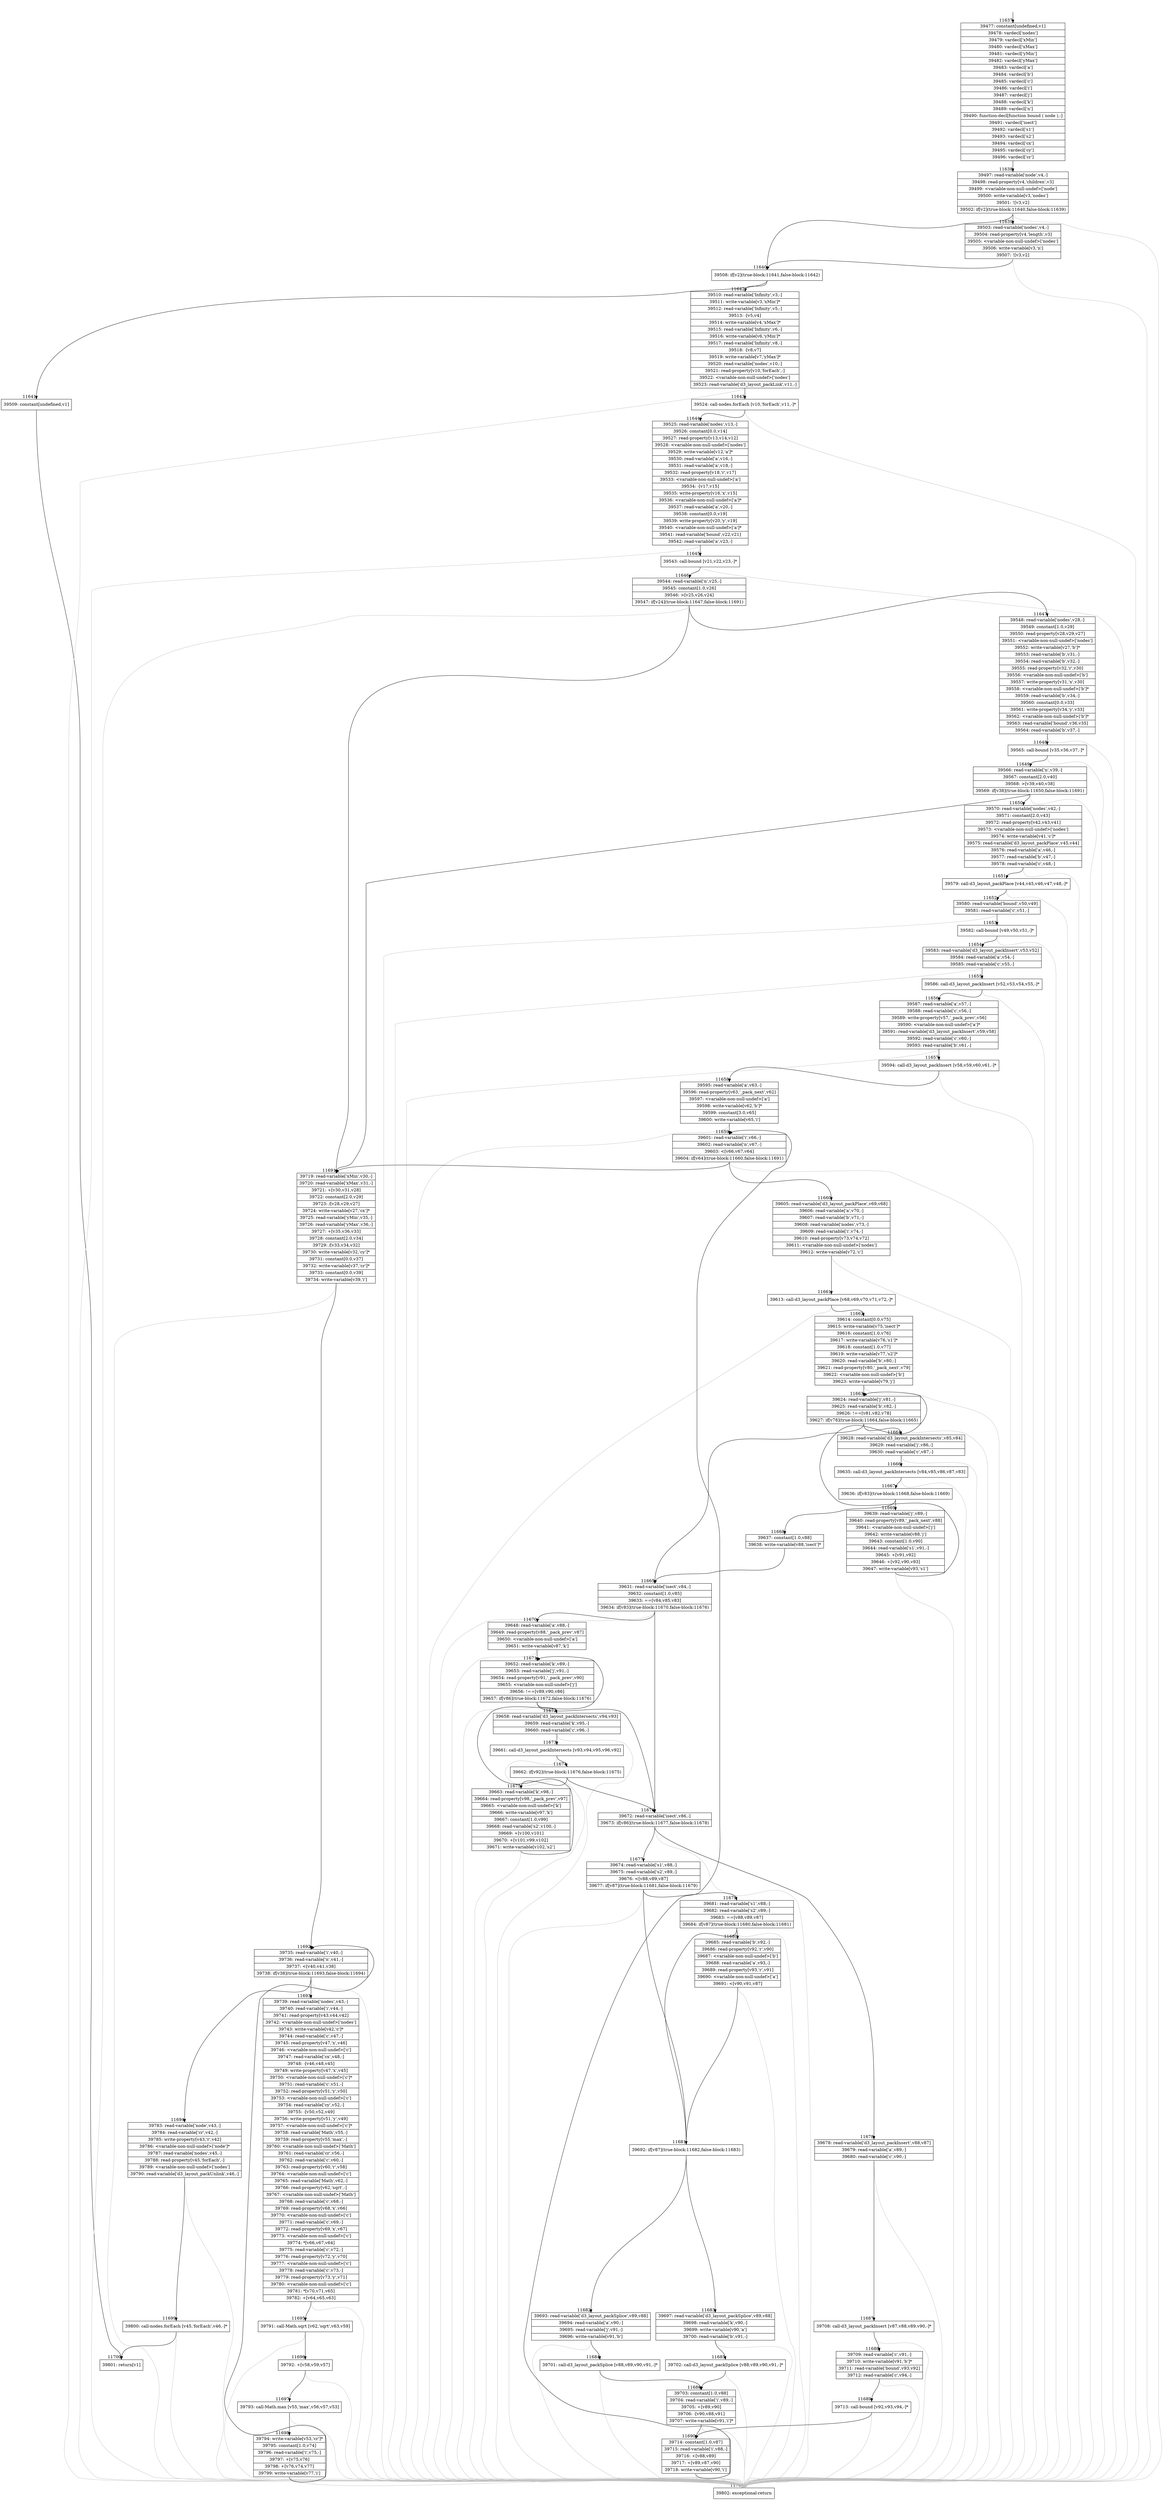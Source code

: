 digraph {
rankdir="TD"
BB_entry1077[shape=none,label=""];
BB_entry1077 -> BB11637 [tailport=s, headport=n, headlabel="    11637"]
BB11637 [shape=record label="{39477: constant[undefined,v1]|39478: vardecl['nodes']|39479: vardecl['xMin']|39480: vardecl['xMax']|39481: vardecl['yMin']|39482: vardecl['yMax']|39483: vardecl['a']|39484: vardecl['b']|39485: vardecl['c']|39486: vardecl['i']|39487: vardecl['j']|39488: vardecl['k']|39489: vardecl['n']|39490: function-decl[function bound ( node ),-]|39491: vardecl['isect']|39492: vardecl['s1']|39493: vardecl['s2']|39494: vardecl['cx']|39495: vardecl['cy']|39496: vardecl['cr']}" ] 
BB11637 -> BB11638 [tailport=s, headport=n, headlabel="      11638"]
BB11638 [shape=record label="{39497: read-variable['node',v4,-]|39498: read-property[v4,'children',v3]|39499: \<variable-non-null-undef\>['node']|39500: write-variable[v3,'nodes']|39501: ![v3,v2]|39502: if[v2](true-block:11640,false-block:11639)}" ] 
BB11638 -> BB11640 [tailport=s, headport=n, headlabel="      11640"]
BB11638 -> BB11639 [tailport=s, headport=n, headlabel="      11639"]
BB11638 -> BB11701 [tailport=s, headport=n, color=gray, headlabel="      11701"]
BB11639 [shape=record label="{39503: read-variable['nodes',v4,-]|39504: read-property[v4,'length',v3]|39505: \<variable-non-null-undef\>['nodes']|39506: write-variable[v3,'n']|39507: ![v3,v2]}" ] 
BB11639 -> BB11640 [tailport=s, headport=n]
BB11639 -> BB11701 [tailport=s, headport=n, color=gray]
BB11640 [shape=record label="{39508: if[v2](true-block:11641,false-block:11642)}" ] 
BB11640 -> BB11641 [tailport=s, headport=n, headlabel="      11641"]
BB11640 -> BB11642 [tailport=s, headport=n, headlabel="      11642"]
BB11641 [shape=record label="{39509: constant[undefined,v1]}" ] 
BB11641 -> BB11700 [tailport=s, headport=n, headlabel="      11700"]
BB11642 [shape=record label="{39510: read-variable['Infinity',v3,-]|39511: write-variable[v3,'xMin']*|39512: read-variable['Infinity',v5,-]|39513: -[v5,v4]|39514: write-variable[v4,'xMax']*|39515: read-variable['Infinity',v6,-]|39516: write-variable[v6,'yMin']*|39517: read-variable['Infinity',v8,-]|39518: -[v8,v7]|39519: write-variable[v7,'yMax']*|39520: read-variable['nodes',v10,-]|39521: read-property[v10,'forEach',-]|39522: \<variable-non-null-undef\>['nodes']|39523: read-variable['d3_layout_packLink',v11,-]}" ] 
BB11642 -> BB11643 [tailport=s, headport=n, headlabel="      11643"]
BB11642 -> BB11701 [tailport=s, headport=n, color=gray]
BB11643 [shape=record label="{39524: call-nodes.forEach [v10,'forEach',v11,-]*}" ] 
BB11643 -> BB11644 [tailport=s, headport=n, headlabel="      11644"]
BB11643 -> BB11701 [tailport=s, headport=n, color=gray]
BB11644 [shape=record label="{39525: read-variable['nodes',v13,-]|39526: constant[0.0,v14]|39527: read-property[v13,v14,v12]|39528: \<variable-non-null-undef\>['nodes']|39529: write-variable[v12,'a']*|39530: read-variable['a',v16,-]|39531: read-variable['a',v18,-]|39532: read-property[v18,'r',v17]|39533: \<variable-non-null-undef\>['a']|39534: -[v17,v15]|39535: write-property[v16,'x',v15]|39536: \<variable-non-null-undef\>['a']*|39537: read-variable['a',v20,-]|39538: constant[0.0,v19]|39539: write-property[v20,'y',v19]|39540: \<variable-non-null-undef\>['a']*|39541: read-variable['bound',v22,v21]|39542: read-variable['a',v23,-]}" ] 
BB11644 -> BB11645 [tailport=s, headport=n, headlabel="      11645"]
BB11644 -> BB11701 [tailport=s, headport=n, color=gray]
BB11645 [shape=record label="{39543: call-bound [v21,v22,v23,-]*}" ] 
BB11645 -> BB11646 [tailport=s, headport=n, headlabel="      11646"]
BB11645 -> BB11701 [tailport=s, headport=n, color=gray]
BB11646 [shape=record label="{39544: read-variable['n',v25,-]|39545: constant[1.0,v26]|39546: \>[v25,v26,v24]|39547: if[v24](true-block:11647,false-block:11691)}" ] 
BB11646 -> BB11647 [tailport=s, headport=n, headlabel="      11647"]
BB11646 -> BB11691 [tailport=s, headport=n, headlabel="      11691"]
BB11646 -> BB11701 [tailport=s, headport=n, color=gray]
BB11647 [shape=record label="{39548: read-variable['nodes',v28,-]|39549: constant[1.0,v29]|39550: read-property[v28,v29,v27]|39551: \<variable-non-null-undef\>['nodes']|39552: write-variable[v27,'b']*|39553: read-variable['b',v31,-]|39554: read-variable['b',v32,-]|39555: read-property[v32,'r',v30]|39556: \<variable-non-null-undef\>['b']|39557: write-property[v31,'x',v30]|39558: \<variable-non-null-undef\>['b']*|39559: read-variable['b',v34,-]|39560: constant[0.0,v33]|39561: write-property[v34,'y',v33]|39562: \<variable-non-null-undef\>['b']*|39563: read-variable['bound',v36,v35]|39564: read-variable['b',v37,-]}" ] 
BB11647 -> BB11648 [tailport=s, headport=n, headlabel="      11648"]
BB11647 -> BB11701 [tailport=s, headport=n, color=gray]
BB11648 [shape=record label="{39565: call-bound [v35,v36,v37,-]*}" ] 
BB11648 -> BB11649 [tailport=s, headport=n, headlabel="      11649"]
BB11648 -> BB11701 [tailport=s, headport=n, color=gray]
BB11649 [shape=record label="{39566: read-variable['n',v39,-]|39567: constant[2.0,v40]|39568: \>[v39,v40,v38]|39569: if[v38](true-block:11650,false-block:11691)}" ] 
BB11649 -> BB11650 [tailport=s, headport=n, headlabel="      11650"]
BB11649 -> BB11691 [tailport=s, headport=n]
BB11649 -> BB11701 [tailport=s, headport=n, color=gray]
BB11650 [shape=record label="{39570: read-variable['nodes',v42,-]|39571: constant[2.0,v43]|39572: read-property[v42,v43,v41]|39573: \<variable-non-null-undef\>['nodes']|39574: write-variable[v41,'c']*|39575: read-variable['d3_layout_packPlace',v45,v44]|39576: read-variable['a',v46,-]|39577: read-variable['b',v47,-]|39578: read-variable['c',v48,-]}" ] 
BB11650 -> BB11651 [tailport=s, headport=n, headlabel="      11651"]
BB11650 -> BB11701 [tailport=s, headport=n, color=gray]
BB11651 [shape=record label="{39579: call-d3_layout_packPlace [v44,v45,v46,v47,v48,-]*}" ] 
BB11651 -> BB11652 [tailport=s, headport=n, headlabel="      11652"]
BB11651 -> BB11701 [tailport=s, headport=n, color=gray]
BB11652 [shape=record label="{39580: read-variable['bound',v50,v49]|39581: read-variable['c',v51,-]}" ] 
BB11652 -> BB11653 [tailport=s, headport=n, headlabel="      11653"]
BB11652 -> BB11701 [tailport=s, headport=n, color=gray]
BB11653 [shape=record label="{39582: call-bound [v49,v50,v51,-]*}" ] 
BB11653 -> BB11654 [tailport=s, headport=n, headlabel="      11654"]
BB11653 -> BB11701 [tailport=s, headport=n, color=gray]
BB11654 [shape=record label="{39583: read-variable['d3_layout_packInsert',v53,v52]|39584: read-variable['a',v54,-]|39585: read-variable['c',v55,-]}" ] 
BB11654 -> BB11655 [tailport=s, headport=n, headlabel="      11655"]
BB11654 -> BB11701 [tailport=s, headport=n, color=gray]
BB11655 [shape=record label="{39586: call-d3_layout_packInsert [v52,v53,v54,v55,-]*}" ] 
BB11655 -> BB11656 [tailport=s, headport=n, headlabel="      11656"]
BB11655 -> BB11701 [tailport=s, headport=n, color=gray]
BB11656 [shape=record label="{39587: read-variable['a',v57,-]|39588: read-variable['c',v56,-]|39589: write-property[v57,'_pack_prev',v56]|39590: \<variable-non-null-undef\>['a']*|39591: read-variable['d3_layout_packInsert',v59,v58]|39592: read-variable['c',v60,-]|39593: read-variable['b',v61,-]}" ] 
BB11656 -> BB11657 [tailport=s, headport=n, headlabel="      11657"]
BB11656 -> BB11701 [tailport=s, headport=n, color=gray]
BB11657 [shape=record label="{39594: call-d3_layout_packInsert [v58,v59,v60,v61,-]*}" ] 
BB11657 -> BB11658 [tailport=s, headport=n, headlabel="      11658"]
BB11657 -> BB11701 [tailport=s, headport=n, color=gray]
BB11658 [shape=record label="{39595: read-variable['a',v63,-]|39596: read-property[v63,'_pack_next',v62]|39597: \<variable-non-null-undef\>['a']|39598: write-variable[v62,'b']*|39599: constant[3.0,v65]|39600: write-variable[v65,'i']}" ] 
BB11658 -> BB11659 [tailport=s, headport=n, headlabel="      11659"]
BB11658 -> BB11701 [tailport=s, headport=n, color=gray]
BB11659 [shape=record label="{39601: read-variable['i',v66,-]|39602: read-variable['n',v67,-]|39603: \<[v66,v67,v64]|39604: if[v64](true-block:11660,false-block:11691)}" ] 
BB11659 -> BB11660 [tailport=s, headport=n, headlabel="      11660"]
BB11659 -> BB11691 [tailport=s, headport=n]
BB11659 -> BB11701 [tailport=s, headport=n, color=gray]
BB11660 [shape=record label="{39605: read-variable['d3_layout_packPlace',v69,v68]|39606: read-variable['a',v70,-]|39607: read-variable['b',v71,-]|39608: read-variable['nodes',v73,-]|39609: read-variable['i',v74,-]|39610: read-property[v73,v74,v72]|39611: \<variable-non-null-undef\>['nodes']|39612: write-variable[v72,'c']}" ] 
BB11660 -> BB11661 [tailport=s, headport=n, headlabel="      11661"]
BB11660 -> BB11701 [tailport=s, headport=n, color=gray]
BB11661 [shape=record label="{39613: call-d3_layout_packPlace [v68,v69,v70,v71,v72,-]*}" ] 
BB11661 -> BB11662 [tailport=s, headport=n, headlabel="      11662"]
BB11661 -> BB11701 [tailport=s, headport=n, color=gray]
BB11662 [shape=record label="{39614: constant[0.0,v75]|39615: write-variable[v75,'isect']*|39616: constant[1.0,v76]|39617: write-variable[v76,'s1']*|39618: constant[1.0,v77]|39619: write-variable[v77,'s2']*|39620: read-variable['b',v80,-]|39621: read-property[v80,'_pack_next',v79]|39622: \<variable-non-null-undef\>['b']|39623: write-variable[v79,'j']}" ] 
BB11662 -> BB11663 [tailport=s, headport=n, headlabel="      11663"]
BB11662 -> BB11701 [tailport=s, headport=n, color=gray]
BB11663 [shape=record label="{39624: read-variable['j',v81,-]|39625: read-variable['b',v82,-]|39626: !==[v81,v82,v78]|39627: if[v78](true-block:11664,false-block:11665)}" ] 
BB11663 -> BB11664 [tailport=s, headport=n, headlabel="      11664"]
BB11663 -> BB11665 [tailport=s, headport=n, headlabel="      11665"]
BB11663 -> BB11701 [tailport=s, headport=n, color=gray]
BB11664 [shape=record label="{39628: read-variable['d3_layout_packIntersects',v85,v84]|39629: read-variable['j',v86,-]|39630: read-variable['c',v87,-]}" ] 
BB11664 -> BB11666 [tailport=s, headport=n, headlabel="      11666"]
BB11664 -> BB11701 [tailport=s, headport=n, color=gray]
BB11665 [shape=record label="{39631: read-variable['isect',v84,-]|39632: constant[1.0,v85]|39633: ==[v84,v85,v83]|39634: if[v83](true-block:11670,false-block:11676)}" ] 
BB11665 -> BB11670 [tailport=s, headport=n, headlabel="      11670"]
BB11665 -> BB11676 [tailport=s, headport=n, headlabel="      11676"]
BB11665 -> BB11701 [tailport=s, headport=n, color=gray]
BB11666 [shape=record label="{39635: call-d3_layout_packIntersects [v84,v85,v86,v87,v83]}" ] 
BB11666 -> BB11667 [tailport=s, headport=n, headlabel="      11667"]
BB11666 -> BB11701 [tailport=s, headport=n, color=gray]
BB11667 [shape=record label="{39636: if[v83](true-block:11668,false-block:11669)}" ] 
BB11667 -> BB11668 [tailport=s, headport=n, headlabel="      11668"]
BB11667 -> BB11669 [tailport=s, headport=n, headlabel="      11669"]
BB11668 [shape=record label="{39637: constant[1.0,v88]|39638: write-variable[v88,'isect']*}" ] 
BB11668 -> BB11665 [tailport=s, headport=n]
BB11669 [shape=record label="{39639: read-variable['j',v89,-]|39640: read-property[v89,'_pack_next',v88]|39641: \<variable-non-null-undef\>['j']|39642: write-variable[v88,'j']|39643: constant[1.0,v90]|39644: read-variable['s1',v91,-]|39645: +[v91,v92]|39646: +[v92,v90,v93]|39647: write-variable[v93,'s1']}" ] 
BB11669 -> BB11663 [tailport=s, headport=n]
BB11669 -> BB11701 [tailport=s, headport=n, color=gray]
BB11670 [shape=record label="{39648: read-variable['a',v88,-]|39649: read-property[v88,'_pack_prev',v87]|39650: \<variable-non-null-undef\>['a']|39651: write-variable[v87,'k']}" ] 
BB11670 -> BB11671 [tailport=s, headport=n, headlabel="      11671"]
BB11670 -> BB11701 [tailport=s, headport=n, color=gray]
BB11671 [shape=record label="{39652: read-variable['k',v89,-]|39653: read-variable['j',v91,-]|39654: read-property[v91,'_pack_prev',v90]|39655: \<variable-non-null-undef\>['j']|39656: !==[v89,v90,v86]|39657: if[v86](true-block:11672,false-block:11676)}" ] 
BB11671 -> BB11672 [tailport=s, headport=n, headlabel="      11672"]
BB11671 -> BB11676 [tailport=s, headport=n]
BB11671 -> BB11701 [tailport=s, headport=n, color=gray]
BB11672 [shape=record label="{39658: read-variable['d3_layout_packIntersects',v94,v93]|39659: read-variable['k',v95,-]|39660: read-variable['c',v96,-]}" ] 
BB11672 -> BB11673 [tailport=s, headport=n, headlabel="      11673"]
BB11672 -> BB11701 [tailport=s, headport=n, color=gray]
BB11673 [shape=record label="{39661: call-d3_layout_packIntersects [v93,v94,v95,v96,v92]}" ] 
BB11673 -> BB11674 [tailport=s, headport=n, headlabel="      11674"]
BB11673 -> BB11701 [tailport=s, headport=n, color=gray]
BB11674 [shape=record label="{39662: if[v92](true-block:11676,false-block:11675)}" ] 
BB11674 -> BB11676 [tailport=s, headport=n]
BB11674 -> BB11675 [tailport=s, headport=n, headlabel="      11675"]
BB11675 [shape=record label="{39663: read-variable['k',v98,-]|39664: read-property[v98,'_pack_prev',v97]|39665: \<variable-non-null-undef\>['k']|39666: write-variable[v97,'k']|39667: constant[1.0,v99]|39668: read-variable['s2',v100,-]|39669: +[v100,v101]|39670: +[v101,v99,v102]|39671: write-variable[v102,'s2']}" ] 
BB11675 -> BB11671 [tailport=s, headport=n]
BB11675 -> BB11701 [tailport=s, headport=n, color=gray]
BB11676 [shape=record label="{39672: read-variable['isect',v86,-]|39673: if[v86](true-block:11677,false-block:11678)}" ] 
BB11676 -> BB11677 [tailport=s, headport=n, headlabel="      11677"]
BB11676 -> BB11678 [tailport=s, headport=n, headlabel="      11678"]
BB11676 -> BB11701 [tailport=s, headport=n, color=gray]
BB11677 [shape=record label="{39674: read-variable['s1',v88,-]|39675: read-variable['s2',v89,-]|39676: \<[v88,v89,v87]|39677: if[v87](true-block:11681,false-block:11679)}" ] 
BB11677 -> BB11681 [tailport=s, headport=n, headlabel="      11681"]
BB11677 -> BB11679 [tailport=s, headport=n, headlabel="      11679"]
BB11677 -> BB11701 [tailport=s, headport=n, color=gray]
BB11678 [shape=record label="{39678: read-variable['d3_layout_packInsert',v88,v87]|39679: read-variable['a',v89,-]|39680: read-variable['c',v90,-]}" ] 
BB11678 -> BB11687 [tailport=s, headport=n, headlabel="      11687"]
BB11678 -> BB11701 [tailport=s, headport=n, color=gray]
BB11679 [shape=record label="{39681: read-variable['s1',v88,-]|39682: read-variable['s2',v89,-]|39683: ==[v88,v89,v87]|39684: if[v87](true-block:11680,false-block:11681)}" ] 
BB11679 -> BB11681 [tailport=s, headport=n]
BB11679 -> BB11680 [tailport=s, headport=n, headlabel="      11680"]
BB11679 -> BB11701 [tailport=s, headport=n, color=gray]
BB11680 [shape=record label="{39685: read-variable['b',v92,-]|39686: read-property[v92,'r',v90]|39687: \<variable-non-null-undef\>['b']|39688: read-variable['a',v93,-]|39689: read-property[v93,'r',v91]|39690: \<variable-non-null-undef\>['a']|39691: \<[v90,v91,v87]}" ] 
BB11680 -> BB11681 [tailport=s, headport=n]
BB11680 -> BB11701 [tailport=s, headport=n, color=gray]
BB11681 [shape=record label="{39692: if[v87](true-block:11682,false-block:11683)}" ] 
BB11681 -> BB11682 [tailport=s, headport=n, headlabel="      11682"]
BB11681 -> BB11683 [tailport=s, headport=n, headlabel="      11683"]
BB11682 [shape=record label="{39693: read-variable['d3_layout_packSplice',v89,v88]|39694: read-variable['a',v90,-]|39695: read-variable['j',v91,-]|39696: write-variable[v91,'b']}" ] 
BB11682 -> BB11684 [tailport=s, headport=n, headlabel="      11684"]
BB11682 -> BB11701 [tailport=s, headport=n, color=gray]
BB11683 [shape=record label="{39697: read-variable['d3_layout_packSplice',v89,v88]|39698: read-variable['k',v90,-]|39699: write-variable[v90,'a']|39700: read-variable['b',v91,-]}" ] 
BB11683 -> BB11685 [tailport=s, headport=n, headlabel="      11685"]
BB11683 -> BB11701 [tailport=s, headport=n, color=gray]
BB11684 [shape=record label="{39701: call-d3_layout_packSplice [v88,v89,v90,v91,-]*}" ] 
BB11684 -> BB11686 [tailport=s, headport=n, headlabel="      11686"]
BB11684 -> BB11701 [tailport=s, headport=n, color=gray]
BB11685 [shape=record label="{39702: call-d3_layout_packSplice [v88,v89,v90,v91,-]*}" ] 
BB11685 -> BB11686 [tailport=s, headport=n]
BB11685 -> BB11701 [tailport=s, headport=n, color=gray]
BB11686 [shape=record label="{39703: constant[1.0,v88]|39704: read-variable['i',v89,-]|39705: +[v89,v90]|39706: -[v90,v88,v91]|39707: write-variable[v91,'i']*}" ] 
BB11686 -> BB11690 [tailport=s, headport=n, headlabel="      11690"]
BB11686 -> BB11701 [tailport=s, headport=n, color=gray]
BB11687 [shape=record label="{39708: call-d3_layout_packInsert [v87,v88,v89,v90,-]*}" ] 
BB11687 -> BB11688 [tailport=s, headport=n, headlabel="      11688"]
BB11687 -> BB11701 [tailport=s, headport=n, color=gray]
BB11688 [shape=record label="{39709: read-variable['c',v91,-]|39710: write-variable[v91,'b']*|39711: read-variable['bound',v93,v92]|39712: read-variable['c',v94,-]}" ] 
BB11688 -> BB11689 [tailport=s, headport=n, headlabel="      11689"]
BB11688 -> BB11701 [tailport=s, headport=n, color=gray]
BB11689 [shape=record label="{39713: call-bound [v92,v93,v94,-]*}" ] 
BB11689 -> BB11690 [tailport=s, headport=n]
BB11689 -> BB11701 [tailport=s, headport=n, color=gray]
BB11690 [shape=record label="{39714: constant[1.0,v87]|39715: read-variable['i',v88,-]|39716: +[v88,v89]|39717: +[v89,v87,v90]|39718: write-variable[v90,'i']}" ] 
BB11690 -> BB11659 [tailport=s, headport=n]
BB11690 -> BB11701 [tailport=s, headport=n, color=gray]
BB11691 [shape=record label="{39719: read-variable['xMin',v30,-]|39720: read-variable['xMax',v31,-]|39721: +[v30,v31,v28]|39722: constant[2.0,v29]|39723: /[v28,v29,v27]|39724: write-variable[v27,'cx']*|39725: read-variable['yMin',v35,-]|39726: read-variable['yMax',v36,-]|39727: +[v35,v36,v33]|39728: constant[2.0,v34]|39729: /[v33,v34,v32]|39730: write-variable[v32,'cy']*|39731: constant[0.0,v37]|39732: write-variable[v37,'cr']*|39733: constant[0.0,v39]|39734: write-variable[v39,'i']}" ] 
BB11691 -> BB11692 [tailport=s, headport=n, headlabel="      11692"]
BB11691 -> BB11701 [tailport=s, headport=n, color=gray]
BB11692 [shape=record label="{39735: read-variable['i',v40,-]|39736: read-variable['n',v41,-]|39737: \<[v40,v41,v38]|39738: if[v38](true-block:11693,false-block:11694)}" ] 
BB11692 -> BB11693 [tailport=s, headport=n, headlabel="      11693"]
BB11692 -> BB11694 [tailport=s, headport=n, headlabel="      11694"]
BB11692 -> BB11701 [tailport=s, headport=n, color=gray]
BB11693 [shape=record label="{39739: read-variable['nodes',v43,-]|39740: read-variable['i',v44,-]|39741: read-property[v43,v44,v42]|39742: \<variable-non-null-undef\>['nodes']|39743: write-variable[v42,'c']*|39744: read-variable['c',v47,-]|39745: read-property[v47,'x',v46]|39746: \<variable-non-null-undef\>['c']|39747: read-variable['cx',v48,-]|39748: -[v46,v48,v45]|39749: write-property[v47,'x',v45]|39750: \<variable-non-null-undef\>['c']*|39751: read-variable['c',v51,-]|39752: read-property[v51,'y',v50]|39753: \<variable-non-null-undef\>['c']|39754: read-variable['cy',v52,-]|39755: -[v50,v52,v49]|39756: write-property[v51,'y',v49]|39757: \<variable-non-null-undef\>['c']*|39758: read-variable['Math',v55,-]|39759: read-property[v55,'max',-]|39760: \<variable-non-null-undef\>['Math']|39761: read-variable['cr',v56,-]|39762: read-variable['c',v60,-]|39763: read-property[v60,'r',v58]|39764: \<variable-non-null-undef\>['c']|39765: read-variable['Math',v62,-]|39766: read-property[v62,'sqrt',-]|39767: \<variable-non-null-undef\>['Math']|39768: read-variable['c',v68,-]|39769: read-property[v68,'x',v66]|39770: \<variable-non-null-undef\>['c']|39771: read-variable['c',v69,-]|39772: read-property[v69,'x',v67]|39773: \<variable-non-null-undef\>['c']|39774: *[v66,v67,v64]|39775: read-variable['c',v72,-]|39776: read-property[v72,'y',v70]|39777: \<variable-non-null-undef\>['c']|39778: read-variable['c',v73,-]|39779: read-property[v73,'y',v71]|39780: \<variable-non-null-undef\>['c']|39781: *[v70,v71,v65]|39782: +[v64,v65,v63]}" ] 
BB11693 -> BB11695 [tailport=s, headport=n, headlabel="      11695"]
BB11693 -> BB11701 [tailport=s, headport=n, color=gray]
BB11694 [shape=record label="{39783: read-variable['node',v43,-]|39784: read-variable['cr',v42,-]|39785: write-property[v43,'r',v42]|39786: \<variable-non-null-undef\>['node']*|39787: read-variable['nodes',v45,-]|39788: read-property[v45,'forEach',-]|39789: \<variable-non-null-undef\>['nodes']|39790: read-variable['d3_layout_packUnlink',v46,-]}" ] 
BB11694 -> BB11699 [tailport=s, headport=n, headlabel="      11699"]
BB11694 -> BB11701 [tailport=s, headport=n, color=gray]
BB11695 [shape=record label="{39791: call-Math.sqrt [v62,'sqrt',v63,v59]}" ] 
BB11695 -> BB11696 [tailport=s, headport=n, headlabel="      11696"]
BB11695 -> BB11701 [tailport=s, headport=n, color=gray]
BB11696 [shape=record label="{39792: +[v58,v59,v57]}" ] 
BB11696 -> BB11697 [tailport=s, headport=n, headlabel="      11697"]
BB11696 -> BB11701 [tailport=s, headport=n, color=gray]
BB11697 [shape=record label="{39793: call-Math.max [v55,'max',v56,v57,v53]}" ] 
BB11697 -> BB11698 [tailport=s, headport=n, headlabel="      11698"]
BB11697 -> BB11701 [tailport=s, headport=n, color=gray]
BB11698 [shape=record label="{39794: write-variable[v53,'cr']*|39795: constant[1.0,v74]|39796: read-variable['i',v75,-]|39797: +[v75,v76]|39798: +[v76,v74,v77]|39799: write-variable[v77,'i']}" ] 
BB11698 -> BB11692 [tailport=s, headport=n]
BB11698 -> BB11701 [tailport=s, headport=n, color=gray]
BB11699 [shape=record label="{39800: call-nodes.forEach [v45,'forEach',v46,-]*}" ] 
BB11699 -> BB11700 [tailport=s, headport=n]
BB11699 -> BB11701 [tailport=s, headport=n, color=gray]
BB11700 [shape=record label="{39801: return[v1]}" ] 
BB11701 [shape=record label="{39802: exceptional-return}" ] 
//#$~ 6982
}

